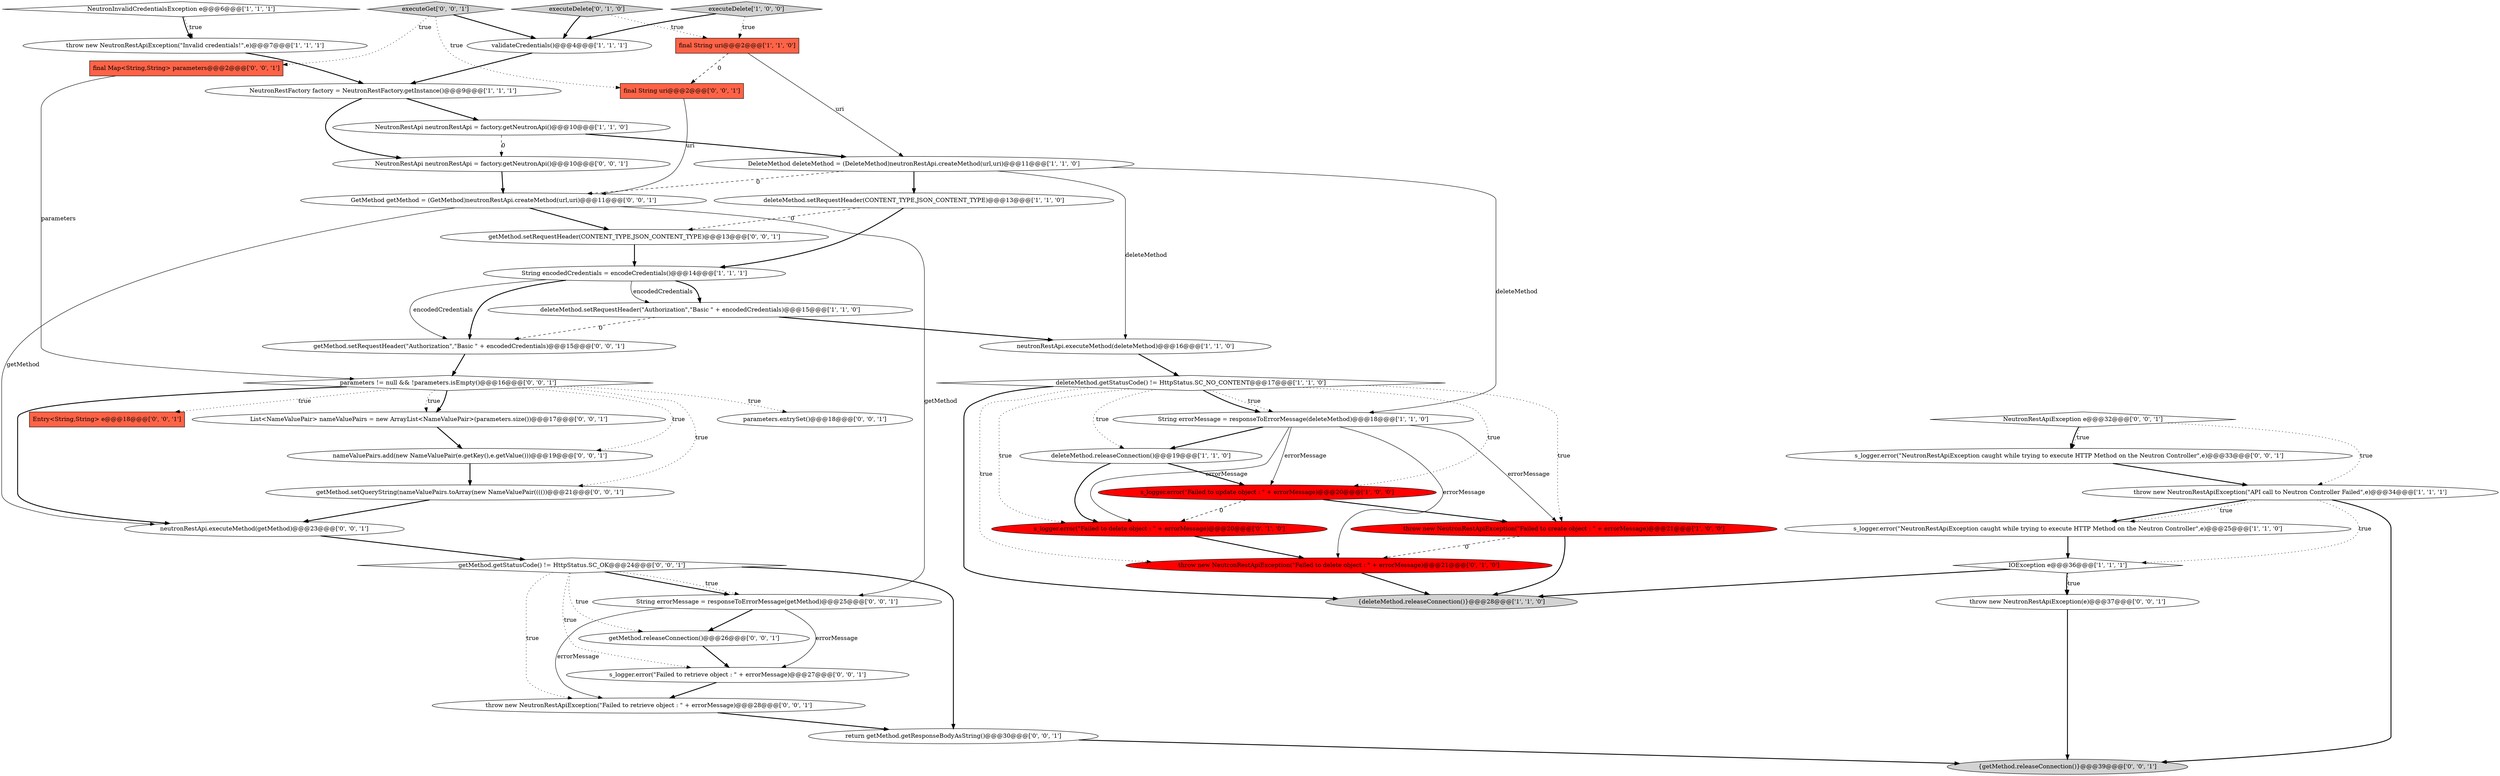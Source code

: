 digraph {
34 [style = filled, label = "GetMethod getMethod = (GetMethod)neutronRestApi.createMethod(url,uri)@@@11@@@['0', '0', '1']", fillcolor = white, shape = ellipse image = "AAA0AAABBB3BBB"];
38 [style = filled, label = "NeutronRestApiException e@@@32@@@['0', '0', '1']", fillcolor = white, shape = diamond image = "AAA0AAABBB3BBB"];
15 [style = filled, label = "s_logger.error(\"NeutronRestApiException caught while trying to execute HTTP Method on the Neutron Controller\",e)@@@25@@@['1', '1', '0']", fillcolor = white, shape = ellipse image = "AAA0AAABBB1BBB"];
27 [style = filled, label = "getMethod.setRequestHeader(CONTENT_TYPE,JSON_CONTENT_TYPE)@@@13@@@['0', '0', '1']", fillcolor = white, shape = ellipse image = "AAA0AAABBB3BBB"];
5 [style = filled, label = "NeutronRestApi neutronRestApi = factory.getNeutronApi()@@@10@@@['1', '1', '0']", fillcolor = white, shape = ellipse image = "AAA0AAABBB1BBB"];
30 [style = filled, label = "throw new NeutronRestApiException(e)@@@37@@@['0', '0', '1']", fillcolor = white, shape = ellipse image = "AAA0AAABBB3BBB"];
1 [style = filled, label = "deleteMethod.setRequestHeader(\"Authorization\",\"Basic \" + encodedCredentials)@@@15@@@['1', '1', '0']", fillcolor = white, shape = ellipse image = "AAA0AAABBB1BBB"];
22 [style = filled, label = "executeDelete['0', '1', '0']", fillcolor = lightgray, shape = diamond image = "AAA0AAABBB2BBB"];
7 [style = filled, label = "String encodedCredentials = encodeCredentials()@@@14@@@['1', '1', '1']", fillcolor = white, shape = ellipse image = "AAA0AAABBB1BBB"];
17 [style = filled, label = "throw new NeutronRestApiException(\"Invalid credentials!\",e)@@@7@@@['1', '1', '1']", fillcolor = white, shape = ellipse image = "AAA0AAABBB1BBB"];
2 [style = filled, label = "String errorMessage = responseToErrorMessage(deleteMethod)@@@18@@@['1', '1', '0']", fillcolor = white, shape = ellipse image = "AAA0AAABBB1BBB"];
23 [style = filled, label = "s_logger.error(\"Failed to delete object : \" + errorMessage)@@@20@@@['0', '1', '0']", fillcolor = red, shape = ellipse image = "AAA1AAABBB2BBB"];
8 [style = filled, label = "deleteMethod.releaseConnection()@@@19@@@['1', '1', '0']", fillcolor = white, shape = ellipse image = "AAA0AAABBB1BBB"];
37 [style = filled, label = "throw new NeutronRestApiException(\"Failed to retrieve object : \" + errorMessage)@@@28@@@['0', '0', '1']", fillcolor = white, shape = ellipse image = "AAA0AAABBB3BBB"];
14 [style = filled, label = "s_logger.error(\"Failed to update object : \" + errorMessage)@@@20@@@['1', '0', '0']", fillcolor = red, shape = ellipse image = "AAA1AAABBB1BBB"];
29 [style = filled, label = "executeGet['0', '0', '1']", fillcolor = lightgray, shape = diamond image = "AAA0AAABBB3BBB"];
43 [style = filled, label = "Entry<String,String> e@@@18@@@['0', '0', '1']", fillcolor = tomato, shape = box image = "AAA0AAABBB3BBB"];
44 [style = filled, label = "final Map<String,String> parameters@@@2@@@['0', '0', '1']", fillcolor = tomato, shape = box image = "AAA0AAABBB3BBB"];
10 [style = filled, label = "final String uri@@@2@@@['1', '1', '0']", fillcolor = tomato, shape = box image = "AAA0AAABBB1BBB"];
32 [style = filled, label = "getMethod.setRequestHeader(\"Authorization\",\"Basic \" + encodedCredentials)@@@15@@@['0', '0', '1']", fillcolor = white, shape = ellipse image = "AAA0AAABBB3BBB"];
4 [style = filled, label = "neutronRestApi.executeMethod(deleteMethod)@@@16@@@['1', '1', '0']", fillcolor = white, shape = ellipse image = "AAA0AAABBB1BBB"];
20 [style = filled, label = "throw new NeutronRestApiException(\"Failed to create object : \" + errorMessage)@@@21@@@['1', '0', '0']", fillcolor = red, shape = ellipse image = "AAA1AAABBB1BBB"];
41 [style = filled, label = "getMethod.releaseConnection()@@@26@@@['0', '0', '1']", fillcolor = white, shape = ellipse image = "AAA0AAABBB3BBB"];
6 [style = filled, label = "{deleteMethod.releaseConnection()}@@@28@@@['1', '1', '0']", fillcolor = lightgray, shape = ellipse image = "AAA0AAABBB1BBB"];
39 [style = filled, label = "getMethod.setQueryString(nameValuePairs.toArray(new NameValuePair(((())@@@21@@@['0', '0', '1']", fillcolor = white, shape = ellipse image = "AAA0AAABBB3BBB"];
24 [style = filled, label = "nameValuePairs.add(new NameValuePair(e.getKey(),e.getValue()))@@@19@@@['0', '0', '1']", fillcolor = white, shape = ellipse image = "AAA0AAABBB3BBB"];
9 [style = filled, label = "deleteMethod.setRequestHeader(CONTENT_TYPE,JSON_CONTENT_TYPE)@@@13@@@['1', '1', '0']", fillcolor = white, shape = ellipse image = "AAA0AAABBB1BBB"];
42 [style = filled, label = "s_logger.error(\"NeutronRestApiException caught while trying to execute HTTP Method on the Neutron Controller\",e)@@@33@@@['0', '0', '1']", fillcolor = white, shape = ellipse image = "AAA0AAABBB3BBB"];
0 [style = filled, label = "NeutronInvalidCredentialsException e@@@6@@@['1', '1', '1']", fillcolor = white, shape = diamond image = "AAA0AAABBB1BBB"];
25 [style = filled, label = "getMethod.getStatusCode() != HttpStatus.SC_OK@@@24@@@['0', '0', '1']", fillcolor = white, shape = diamond image = "AAA0AAABBB3BBB"];
12 [style = filled, label = "validateCredentials()@@@4@@@['1', '1', '1']", fillcolor = white, shape = ellipse image = "AAA0AAABBB1BBB"];
13 [style = filled, label = "deleteMethod.getStatusCode() != HttpStatus.SC_NO_CONTENT@@@17@@@['1', '1', '0']", fillcolor = white, shape = diamond image = "AAA0AAABBB1BBB"];
3 [style = filled, label = "NeutronRestFactory factory = NeutronRestFactory.getInstance()@@@9@@@['1', '1', '1']", fillcolor = white, shape = ellipse image = "AAA0AAABBB1BBB"];
45 [style = filled, label = "{getMethod.releaseConnection()}@@@39@@@['0', '0', '1']", fillcolor = lightgray, shape = ellipse image = "AAA0AAABBB3BBB"];
26 [style = filled, label = "parameters.entrySet()@@@18@@@['0', '0', '1']", fillcolor = white, shape = ellipse image = "AAA0AAABBB3BBB"];
47 [style = filled, label = "List<NameValuePair> nameValuePairs = new ArrayList<NameValuePair>(parameters.size())@@@17@@@['0', '0', '1']", fillcolor = white, shape = ellipse image = "AAA0AAABBB3BBB"];
16 [style = filled, label = "IOException e@@@36@@@['1', '1', '1']", fillcolor = white, shape = diamond image = "AAA0AAABBB1BBB"];
28 [style = filled, label = "parameters != null && !parameters.isEmpty()@@@16@@@['0', '0', '1']", fillcolor = white, shape = diamond image = "AAA0AAABBB3BBB"];
46 [style = filled, label = "final String uri@@@2@@@['0', '0', '1']", fillcolor = tomato, shape = box image = "AAA0AAABBB3BBB"];
21 [style = filled, label = "throw new NeutronRestApiException(\"Failed to delete object : \" + errorMessage)@@@21@@@['0', '1', '0']", fillcolor = red, shape = ellipse image = "AAA1AAABBB2BBB"];
31 [style = filled, label = "NeutronRestApi neutronRestApi = factory.getNeutronApi()@@@10@@@['0', '0', '1']", fillcolor = white, shape = ellipse image = "AAA0AAABBB3BBB"];
33 [style = filled, label = "s_logger.error(\"Failed to retrieve object : \" + errorMessage)@@@27@@@['0', '0', '1']", fillcolor = white, shape = ellipse image = "AAA0AAABBB3BBB"];
40 [style = filled, label = "String errorMessage = responseToErrorMessage(getMethod)@@@25@@@['0', '0', '1']", fillcolor = white, shape = ellipse image = "AAA0AAABBB3BBB"];
36 [style = filled, label = "return getMethod.getResponseBodyAsString()@@@30@@@['0', '0', '1']", fillcolor = white, shape = ellipse image = "AAA0AAABBB3BBB"];
35 [style = filled, label = "neutronRestApi.executeMethod(getMethod)@@@23@@@['0', '0', '1']", fillcolor = white, shape = ellipse image = "AAA0AAABBB3BBB"];
19 [style = filled, label = "throw new NeutronRestApiException(\"API call to Neutron Controller Failed\",e)@@@34@@@['1', '1', '1']", fillcolor = white, shape = ellipse image = "AAA0AAABBB1BBB"];
18 [style = filled, label = "DeleteMethod deleteMethod = (DeleteMethod)neutronRestApi.createMethod(url,uri)@@@11@@@['1', '1', '0']", fillcolor = white, shape = ellipse image = "AAA0AAABBB1BBB"];
11 [style = filled, label = "executeDelete['1', '0', '0']", fillcolor = lightgray, shape = diamond image = "AAA0AAABBB1BBB"];
2->14 [style = solid, label="errorMessage"];
7->32 [style = bold, label=""];
13->20 [style = dotted, label="true"];
38->19 [style = dotted, label="true"];
24->39 [style = bold, label=""];
9->27 [style = dashed, label="0"];
9->7 [style = bold, label=""];
38->42 [style = bold, label=""];
3->5 [style = bold, label=""];
2->20 [style = solid, label="errorMessage"];
13->21 [style = dotted, label="true"];
27->7 [style = bold, label=""];
19->15 [style = bold, label=""];
25->40 [style = bold, label=""];
14->20 [style = bold, label=""];
42->19 [style = bold, label=""];
1->4 [style = bold, label=""];
7->1 [style = bold, label=""];
8->23 [style = bold, label=""];
37->36 [style = bold, label=""];
0->17 [style = bold, label=""];
2->23 [style = solid, label="errorMessage"];
25->36 [style = bold, label=""];
16->6 [style = bold, label=""];
11->10 [style = dotted, label="true"];
11->12 [style = bold, label=""];
13->23 [style = dotted, label="true"];
28->35 [style = bold, label=""];
34->35 [style = solid, label="getMethod"];
28->24 [style = dotted, label="true"];
46->34 [style = solid, label="uri"];
39->35 [style = bold, label=""];
20->21 [style = dashed, label="0"];
18->9 [style = bold, label=""];
44->28 [style = solid, label="parameters"];
18->2 [style = solid, label="deleteMethod"];
2->21 [style = solid, label="errorMessage"];
38->42 [style = dotted, label="true"];
18->4 [style = solid, label="deleteMethod"];
28->47 [style = bold, label=""];
4->13 [style = bold, label=""];
40->37 [style = solid, label="errorMessage"];
8->14 [style = bold, label=""];
5->18 [style = bold, label=""];
40->33 [style = solid, label="errorMessage"];
19->15 [style = dotted, label="true"];
1->32 [style = dashed, label="0"];
7->1 [style = solid, label="encodedCredentials"];
31->34 [style = bold, label=""];
35->25 [style = bold, label=""];
13->2 [style = dotted, label="true"];
10->46 [style = dashed, label="0"];
18->34 [style = dashed, label="0"];
10->18 [style = solid, label="uri"];
19->45 [style = bold, label=""];
14->23 [style = dashed, label="0"];
47->24 [style = bold, label=""];
13->8 [style = dotted, label="true"];
16->30 [style = bold, label=""];
17->3 [style = bold, label=""];
28->43 [style = dotted, label="true"];
5->31 [style = dashed, label="0"];
12->3 [style = bold, label=""];
41->33 [style = bold, label=""];
13->6 [style = bold, label=""];
33->37 [style = bold, label=""];
13->14 [style = dotted, label="true"];
13->2 [style = bold, label=""];
7->32 [style = solid, label="encodedCredentials"];
25->37 [style = dotted, label="true"];
25->33 [style = dotted, label="true"];
34->40 [style = solid, label="getMethod"];
22->10 [style = dotted, label="true"];
28->47 [style = dotted, label="true"];
21->6 [style = bold, label=""];
3->31 [style = bold, label=""];
16->30 [style = dotted, label="true"];
29->44 [style = dotted, label="true"];
20->6 [style = bold, label=""];
25->41 [style = dotted, label="true"];
15->16 [style = bold, label=""];
29->46 [style = dotted, label="true"];
29->12 [style = bold, label=""];
25->40 [style = dotted, label="true"];
23->21 [style = bold, label=""];
22->12 [style = bold, label=""];
28->26 [style = dotted, label="true"];
40->41 [style = bold, label=""];
19->16 [style = dotted, label="true"];
0->17 [style = dotted, label="true"];
36->45 [style = bold, label=""];
28->39 [style = dotted, label="true"];
32->28 [style = bold, label=""];
30->45 [style = bold, label=""];
2->8 [style = bold, label=""];
34->27 [style = bold, label=""];
}
